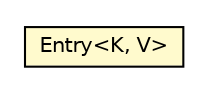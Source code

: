 #!/usr/local/bin/dot
#
# Class diagram 
# Generated by UMLGraph version R5_6-24-gf6e263 (http://www.umlgraph.org/)
#

digraph G {
	edge [fontname="Helvetica",fontsize=10,labelfontname="Helvetica",labelfontsize=10];
	node [fontname="Helvetica",fontsize=10,shape=plaintext];
	nodesep=0.25;
	ranksep=0.5;
	// com.orientechnologies.orient.core.storage.index.hashindex.local.OHashIndexBucket.Entry<K, V>
	c3576324 [label=<<table title="com.orientechnologies.orient.core.storage.index.hashindex.local.OHashIndexBucket.Entry" border="0" cellborder="1" cellspacing="0" cellpadding="2" port="p" bgcolor="lemonChiffon" href="./OHashIndexBucket.Entry.html">
		<tr><td><table border="0" cellspacing="0" cellpadding="1">
<tr><td align="center" balign="center"> Entry&lt;K, V&gt; </td></tr>
		</table></td></tr>
		</table>>, URL="./OHashIndexBucket.Entry.html", fontname="Helvetica", fontcolor="black", fontsize=10.0];
}

